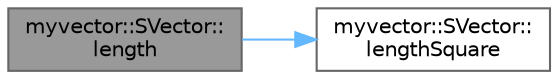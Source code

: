 digraph "myvector::SVector::length"
{
 // LATEX_PDF_SIZE
  bgcolor="transparent";
  edge [fontname=Helvetica,fontsize=10,labelfontname=Helvetica,labelfontsize=10];
  node [fontname=Helvetica,fontsize=10,shape=box,height=0.2,width=0.4];
  rankdir="LR";
  Node1 [id="Node000001",label="myvector::SVector::\llength",height=0.2,width=0.4,color="gray40", fillcolor="grey60", style="filled", fontcolor="black",tooltip=" "];
  Node1 -> Node2 [id="edge1_Node000001_Node000002",color="steelblue1",style="solid",tooltip=" "];
  Node2 [id="Node000002",label="myvector::SVector::\llengthSquare",height=0.2,width=0.4,color="grey40", fillcolor="white", style="filled",URL="$structmyvector_1_1_s_vector.html#af8ef8b5baa64d7e2eaaad12707cdbc5d",tooltip=" "];
}
